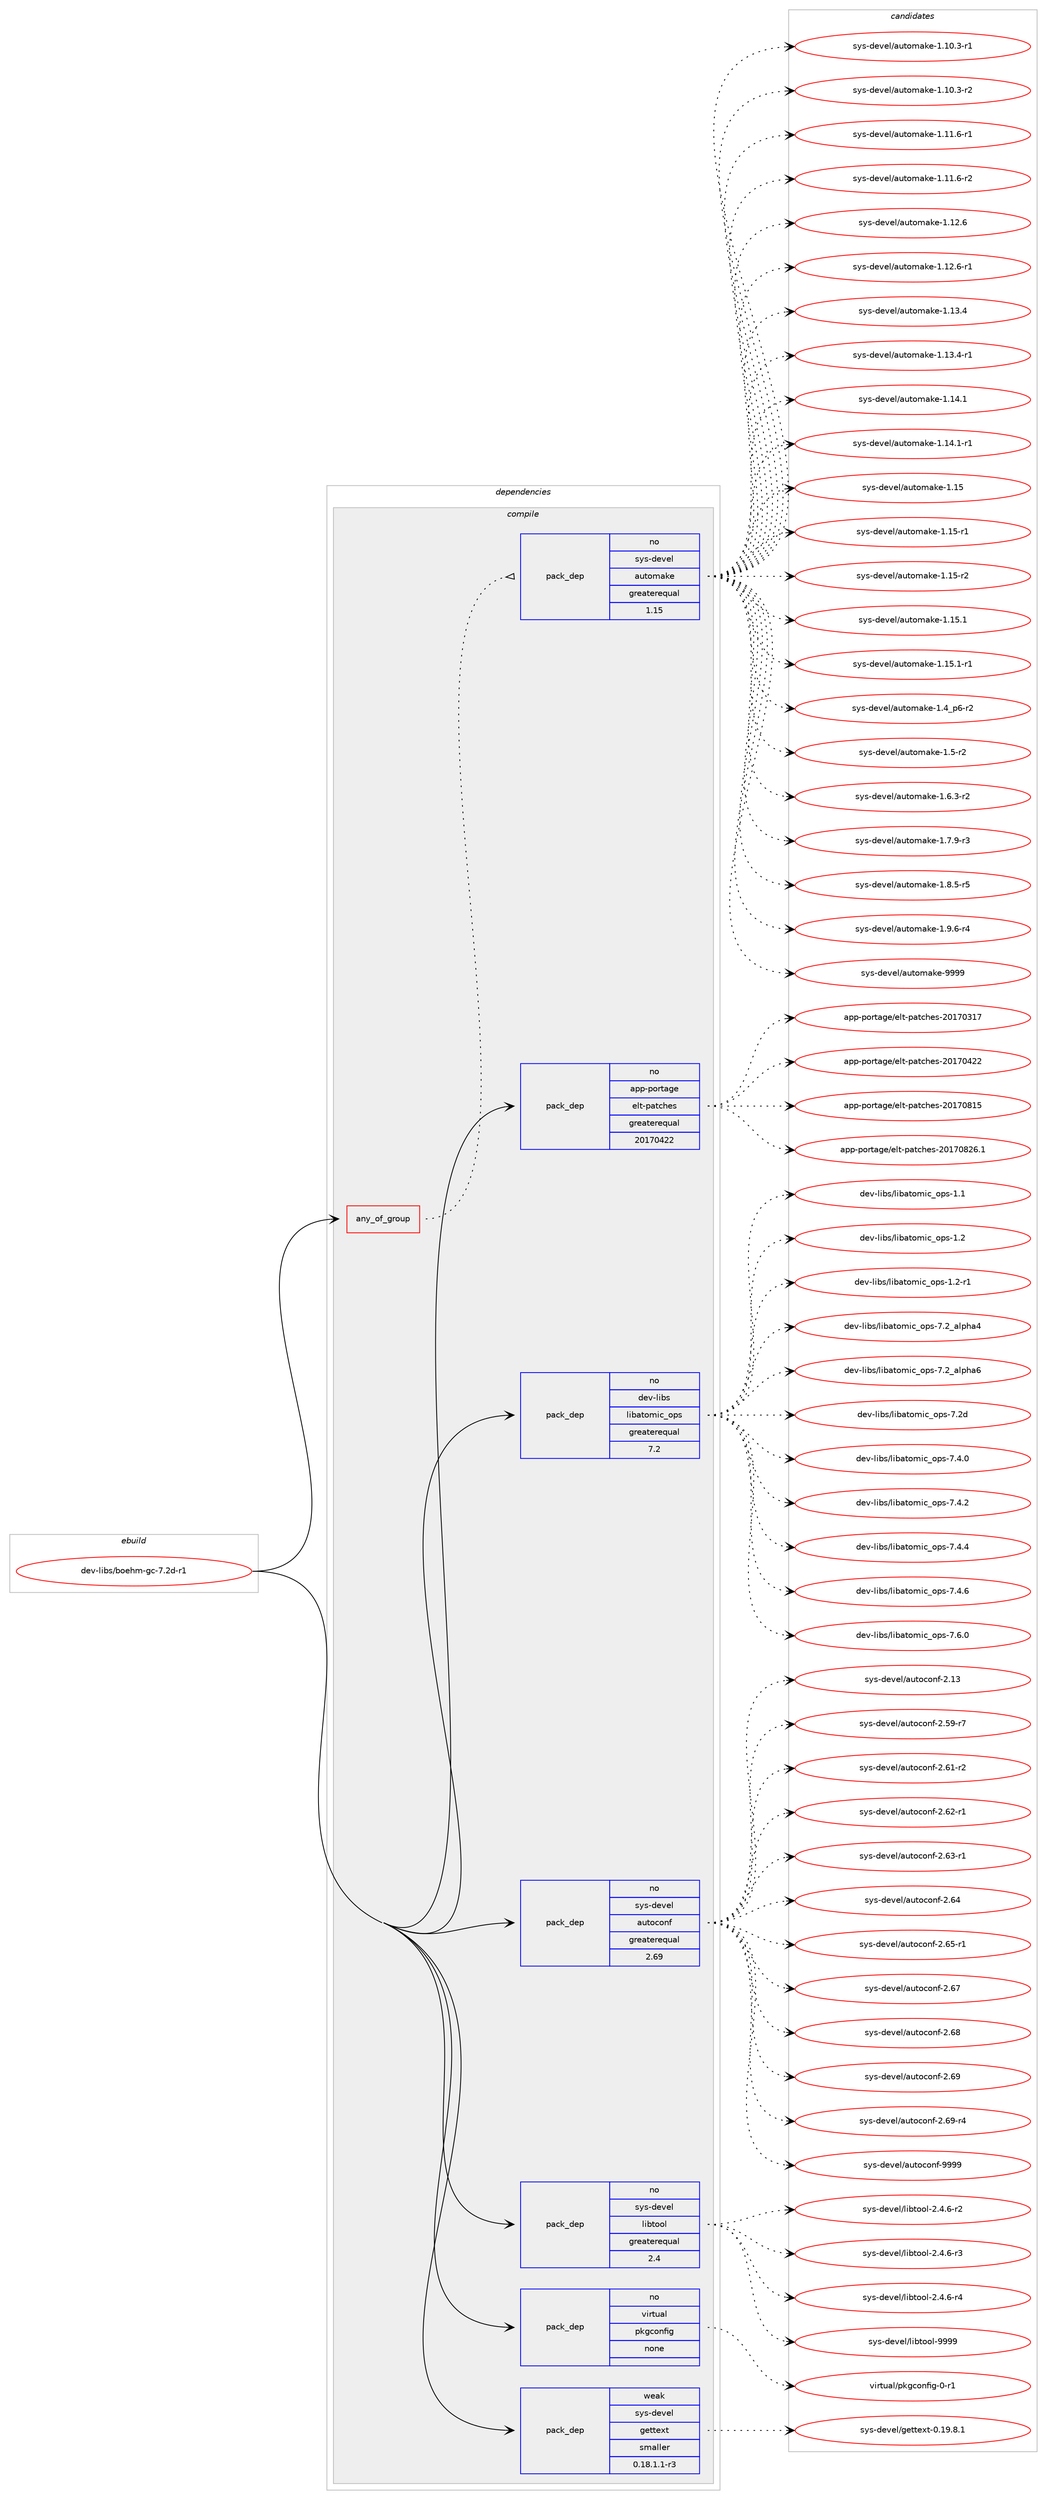 digraph prolog {

# *************
# Graph options
# *************

newrank=true;
concentrate=true;
compound=true;
graph [rankdir=LR,fontname=Helvetica,fontsize=10,ranksep=1.5];#, ranksep=2.5, nodesep=0.2];
edge  [arrowhead=vee];
node  [fontname=Helvetica,fontsize=10];

# **********
# The ebuild
# **********

subgraph cluster_leftcol {
color=gray;
rank=same;
label=<<i>ebuild</i>>;
id [label="dev-libs/boehm-gc-7.2d-r1", color=red, width=4, href="../dev-libs/boehm-gc-7.2d-r1.svg"];
}

# ****************
# The dependencies
# ****************

subgraph cluster_midcol {
color=gray;
label=<<i>dependencies</i>>;
subgraph cluster_compile {
fillcolor="#eeeeee";
style=filled;
label=<<i>compile</i>>;
subgraph any3195 {
dependency111505 [label=<<TABLE BORDER="0" CELLBORDER="1" CELLSPACING="0" CELLPADDING="4"><TR><TD CELLPADDING="10">any_of_group</TD></TR></TABLE>>, shape=none, color=red];subgraph pack84056 {
dependency111506 [label=<<TABLE BORDER="0" CELLBORDER="1" CELLSPACING="0" CELLPADDING="4" WIDTH="220"><TR><TD ROWSPAN="6" CELLPADDING="30">pack_dep</TD></TR><TR><TD WIDTH="110">no</TD></TR><TR><TD>sys-devel</TD></TR><TR><TD>automake</TD></TR><TR><TD>greaterequal</TD></TR><TR><TD>1.15</TD></TR></TABLE>>, shape=none, color=blue];
}
dependency111505:e -> dependency111506:w [weight=20,style="dotted",arrowhead="oinv"];
}
id:e -> dependency111505:w [weight=20,style="solid",arrowhead="vee"];
subgraph pack84057 {
dependency111507 [label=<<TABLE BORDER="0" CELLBORDER="1" CELLSPACING="0" CELLPADDING="4" WIDTH="220"><TR><TD ROWSPAN="6" CELLPADDING="30">pack_dep</TD></TR><TR><TD WIDTH="110">no</TD></TR><TR><TD>app-portage</TD></TR><TR><TD>elt-patches</TD></TR><TR><TD>greaterequal</TD></TR><TR><TD>20170422</TD></TR></TABLE>>, shape=none, color=blue];
}
id:e -> dependency111507:w [weight=20,style="solid",arrowhead="vee"];
subgraph pack84058 {
dependency111508 [label=<<TABLE BORDER="0" CELLBORDER="1" CELLSPACING="0" CELLPADDING="4" WIDTH="220"><TR><TD ROWSPAN="6" CELLPADDING="30">pack_dep</TD></TR><TR><TD WIDTH="110">no</TD></TR><TR><TD>dev-libs</TD></TR><TR><TD>libatomic_ops</TD></TR><TR><TD>greaterequal</TD></TR><TR><TD>7.2</TD></TR></TABLE>>, shape=none, color=blue];
}
id:e -> dependency111508:w [weight=20,style="solid",arrowhead="vee"];
subgraph pack84059 {
dependency111509 [label=<<TABLE BORDER="0" CELLBORDER="1" CELLSPACING="0" CELLPADDING="4" WIDTH="220"><TR><TD ROWSPAN="6" CELLPADDING="30">pack_dep</TD></TR><TR><TD WIDTH="110">no</TD></TR><TR><TD>sys-devel</TD></TR><TR><TD>autoconf</TD></TR><TR><TD>greaterequal</TD></TR><TR><TD>2.69</TD></TR></TABLE>>, shape=none, color=blue];
}
id:e -> dependency111509:w [weight=20,style="solid",arrowhead="vee"];
subgraph pack84060 {
dependency111510 [label=<<TABLE BORDER="0" CELLBORDER="1" CELLSPACING="0" CELLPADDING="4" WIDTH="220"><TR><TD ROWSPAN="6" CELLPADDING="30">pack_dep</TD></TR><TR><TD WIDTH="110">no</TD></TR><TR><TD>sys-devel</TD></TR><TR><TD>libtool</TD></TR><TR><TD>greaterequal</TD></TR><TR><TD>2.4</TD></TR></TABLE>>, shape=none, color=blue];
}
id:e -> dependency111510:w [weight=20,style="solid",arrowhead="vee"];
subgraph pack84061 {
dependency111511 [label=<<TABLE BORDER="0" CELLBORDER="1" CELLSPACING="0" CELLPADDING="4" WIDTH="220"><TR><TD ROWSPAN="6" CELLPADDING="30">pack_dep</TD></TR><TR><TD WIDTH="110">no</TD></TR><TR><TD>virtual</TD></TR><TR><TD>pkgconfig</TD></TR><TR><TD>none</TD></TR><TR><TD></TD></TR></TABLE>>, shape=none, color=blue];
}
id:e -> dependency111511:w [weight=20,style="solid",arrowhead="vee"];
subgraph pack84062 {
dependency111512 [label=<<TABLE BORDER="0" CELLBORDER="1" CELLSPACING="0" CELLPADDING="4" WIDTH="220"><TR><TD ROWSPAN="6" CELLPADDING="30">pack_dep</TD></TR><TR><TD WIDTH="110">weak</TD></TR><TR><TD>sys-devel</TD></TR><TR><TD>gettext</TD></TR><TR><TD>smaller</TD></TR><TR><TD>0.18.1.1-r3</TD></TR></TABLE>>, shape=none, color=blue];
}
id:e -> dependency111512:w [weight=20,style="solid",arrowhead="vee"];
}
subgraph cluster_compileandrun {
fillcolor="#eeeeee";
style=filled;
label=<<i>compile and run</i>>;
}
subgraph cluster_run {
fillcolor="#eeeeee";
style=filled;
label=<<i>run</i>>;
}
}

# **************
# The candidates
# **************

subgraph cluster_choices {
rank=same;
color=gray;
label=<<i>candidates</i>>;

subgraph choice84056 {
color=black;
nodesep=1;
choice11512111545100101118101108479711711611110997107101454946494846514511449 [label="sys-devel/automake-1.10.3-r1", color=red, width=4,href="../sys-devel/automake-1.10.3-r1.svg"];
choice11512111545100101118101108479711711611110997107101454946494846514511450 [label="sys-devel/automake-1.10.3-r2", color=red, width=4,href="../sys-devel/automake-1.10.3-r2.svg"];
choice11512111545100101118101108479711711611110997107101454946494946544511449 [label="sys-devel/automake-1.11.6-r1", color=red, width=4,href="../sys-devel/automake-1.11.6-r1.svg"];
choice11512111545100101118101108479711711611110997107101454946494946544511450 [label="sys-devel/automake-1.11.6-r2", color=red, width=4,href="../sys-devel/automake-1.11.6-r2.svg"];
choice1151211154510010111810110847971171161111099710710145494649504654 [label="sys-devel/automake-1.12.6", color=red, width=4,href="../sys-devel/automake-1.12.6.svg"];
choice11512111545100101118101108479711711611110997107101454946495046544511449 [label="sys-devel/automake-1.12.6-r1", color=red, width=4,href="../sys-devel/automake-1.12.6-r1.svg"];
choice1151211154510010111810110847971171161111099710710145494649514652 [label="sys-devel/automake-1.13.4", color=red, width=4,href="../sys-devel/automake-1.13.4.svg"];
choice11512111545100101118101108479711711611110997107101454946495146524511449 [label="sys-devel/automake-1.13.4-r1", color=red, width=4,href="../sys-devel/automake-1.13.4-r1.svg"];
choice1151211154510010111810110847971171161111099710710145494649524649 [label="sys-devel/automake-1.14.1", color=red, width=4,href="../sys-devel/automake-1.14.1.svg"];
choice11512111545100101118101108479711711611110997107101454946495246494511449 [label="sys-devel/automake-1.14.1-r1", color=red, width=4,href="../sys-devel/automake-1.14.1-r1.svg"];
choice115121115451001011181011084797117116111109971071014549464953 [label="sys-devel/automake-1.15", color=red, width=4,href="../sys-devel/automake-1.15.svg"];
choice1151211154510010111810110847971171161111099710710145494649534511449 [label="sys-devel/automake-1.15-r1", color=red, width=4,href="../sys-devel/automake-1.15-r1.svg"];
choice1151211154510010111810110847971171161111099710710145494649534511450 [label="sys-devel/automake-1.15-r2", color=red, width=4,href="../sys-devel/automake-1.15-r2.svg"];
choice1151211154510010111810110847971171161111099710710145494649534649 [label="sys-devel/automake-1.15.1", color=red, width=4,href="../sys-devel/automake-1.15.1.svg"];
choice11512111545100101118101108479711711611110997107101454946495346494511449 [label="sys-devel/automake-1.15.1-r1", color=red, width=4,href="../sys-devel/automake-1.15.1-r1.svg"];
choice115121115451001011181011084797117116111109971071014549465295112544511450 [label="sys-devel/automake-1.4_p6-r2", color=red, width=4,href="../sys-devel/automake-1.4_p6-r2.svg"];
choice11512111545100101118101108479711711611110997107101454946534511450 [label="sys-devel/automake-1.5-r2", color=red, width=4,href="../sys-devel/automake-1.5-r2.svg"];
choice115121115451001011181011084797117116111109971071014549465446514511450 [label="sys-devel/automake-1.6.3-r2", color=red, width=4,href="../sys-devel/automake-1.6.3-r2.svg"];
choice115121115451001011181011084797117116111109971071014549465546574511451 [label="sys-devel/automake-1.7.9-r3", color=red, width=4,href="../sys-devel/automake-1.7.9-r3.svg"];
choice115121115451001011181011084797117116111109971071014549465646534511453 [label="sys-devel/automake-1.8.5-r5", color=red, width=4,href="../sys-devel/automake-1.8.5-r5.svg"];
choice115121115451001011181011084797117116111109971071014549465746544511452 [label="sys-devel/automake-1.9.6-r4", color=red, width=4,href="../sys-devel/automake-1.9.6-r4.svg"];
choice115121115451001011181011084797117116111109971071014557575757 [label="sys-devel/automake-9999", color=red, width=4,href="../sys-devel/automake-9999.svg"];
dependency111506:e -> choice11512111545100101118101108479711711611110997107101454946494846514511449:w [style=dotted,weight="100"];
dependency111506:e -> choice11512111545100101118101108479711711611110997107101454946494846514511450:w [style=dotted,weight="100"];
dependency111506:e -> choice11512111545100101118101108479711711611110997107101454946494946544511449:w [style=dotted,weight="100"];
dependency111506:e -> choice11512111545100101118101108479711711611110997107101454946494946544511450:w [style=dotted,weight="100"];
dependency111506:e -> choice1151211154510010111810110847971171161111099710710145494649504654:w [style=dotted,weight="100"];
dependency111506:e -> choice11512111545100101118101108479711711611110997107101454946495046544511449:w [style=dotted,weight="100"];
dependency111506:e -> choice1151211154510010111810110847971171161111099710710145494649514652:w [style=dotted,weight="100"];
dependency111506:e -> choice11512111545100101118101108479711711611110997107101454946495146524511449:w [style=dotted,weight="100"];
dependency111506:e -> choice1151211154510010111810110847971171161111099710710145494649524649:w [style=dotted,weight="100"];
dependency111506:e -> choice11512111545100101118101108479711711611110997107101454946495246494511449:w [style=dotted,weight="100"];
dependency111506:e -> choice115121115451001011181011084797117116111109971071014549464953:w [style=dotted,weight="100"];
dependency111506:e -> choice1151211154510010111810110847971171161111099710710145494649534511449:w [style=dotted,weight="100"];
dependency111506:e -> choice1151211154510010111810110847971171161111099710710145494649534511450:w [style=dotted,weight="100"];
dependency111506:e -> choice1151211154510010111810110847971171161111099710710145494649534649:w [style=dotted,weight="100"];
dependency111506:e -> choice11512111545100101118101108479711711611110997107101454946495346494511449:w [style=dotted,weight="100"];
dependency111506:e -> choice115121115451001011181011084797117116111109971071014549465295112544511450:w [style=dotted,weight="100"];
dependency111506:e -> choice11512111545100101118101108479711711611110997107101454946534511450:w [style=dotted,weight="100"];
dependency111506:e -> choice115121115451001011181011084797117116111109971071014549465446514511450:w [style=dotted,weight="100"];
dependency111506:e -> choice115121115451001011181011084797117116111109971071014549465546574511451:w [style=dotted,weight="100"];
dependency111506:e -> choice115121115451001011181011084797117116111109971071014549465646534511453:w [style=dotted,weight="100"];
dependency111506:e -> choice115121115451001011181011084797117116111109971071014549465746544511452:w [style=dotted,weight="100"];
dependency111506:e -> choice115121115451001011181011084797117116111109971071014557575757:w [style=dotted,weight="100"];
}
subgraph choice84057 {
color=black;
nodesep=1;
choice97112112451121111141169710310147101108116451129711699104101115455048495548514955 [label="app-portage/elt-patches-20170317", color=red, width=4,href="../app-portage/elt-patches-20170317.svg"];
choice97112112451121111141169710310147101108116451129711699104101115455048495548525050 [label="app-portage/elt-patches-20170422", color=red, width=4,href="../app-portage/elt-patches-20170422.svg"];
choice97112112451121111141169710310147101108116451129711699104101115455048495548564953 [label="app-portage/elt-patches-20170815", color=red, width=4,href="../app-portage/elt-patches-20170815.svg"];
choice971121124511211111411697103101471011081164511297116991041011154550484955485650544649 [label="app-portage/elt-patches-20170826.1", color=red, width=4,href="../app-portage/elt-patches-20170826.1.svg"];
dependency111507:e -> choice97112112451121111141169710310147101108116451129711699104101115455048495548514955:w [style=dotted,weight="100"];
dependency111507:e -> choice97112112451121111141169710310147101108116451129711699104101115455048495548525050:w [style=dotted,weight="100"];
dependency111507:e -> choice97112112451121111141169710310147101108116451129711699104101115455048495548564953:w [style=dotted,weight="100"];
dependency111507:e -> choice971121124511211111411697103101471011081164511297116991041011154550484955485650544649:w [style=dotted,weight="100"];
}
subgraph choice84058 {
color=black;
nodesep=1;
choice1001011184510810598115471081059897116111109105999511111211545494649 [label="dev-libs/libatomic_ops-1.1", color=red, width=4,href="../dev-libs/libatomic_ops-1.1.svg"];
choice1001011184510810598115471081059897116111109105999511111211545494650 [label="dev-libs/libatomic_ops-1.2", color=red, width=4,href="../dev-libs/libatomic_ops-1.2.svg"];
choice10010111845108105981154710810598971161111091059995111112115454946504511449 [label="dev-libs/libatomic_ops-1.2-r1", color=red, width=4,href="../dev-libs/libatomic_ops-1.2-r1.svg"];
choice100101118451081059811547108105989711611110910599951111121154555465095971081121049752 [label="dev-libs/libatomic_ops-7.2_alpha4", color=red, width=4,href="../dev-libs/libatomic_ops-7.2_alpha4.svg"];
choice100101118451081059811547108105989711611110910599951111121154555465095971081121049754 [label="dev-libs/libatomic_ops-7.2_alpha6", color=red, width=4,href="../dev-libs/libatomic_ops-7.2_alpha6.svg"];
choice1001011184510810598115471081059897116111109105999511111211545554650100 [label="dev-libs/libatomic_ops-7.2d", color=red, width=4,href="../dev-libs/libatomic_ops-7.2d.svg"];
choice10010111845108105981154710810598971161111091059995111112115455546524648 [label="dev-libs/libatomic_ops-7.4.0", color=red, width=4,href="../dev-libs/libatomic_ops-7.4.0.svg"];
choice10010111845108105981154710810598971161111091059995111112115455546524650 [label="dev-libs/libatomic_ops-7.4.2", color=red, width=4,href="../dev-libs/libatomic_ops-7.4.2.svg"];
choice10010111845108105981154710810598971161111091059995111112115455546524652 [label="dev-libs/libatomic_ops-7.4.4", color=red, width=4,href="../dev-libs/libatomic_ops-7.4.4.svg"];
choice10010111845108105981154710810598971161111091059995111112115455546524654 [label="dev-libs/libatomic_ops-7.4.6", color=red, width=4,href="../dev-libs/libatomic_ops-7.4.6.svg"];
choice10010111845108105981154710810598971161111091059995111112115455546544648 [label="dev-libs/libatomic_ops-7.6.0", color=red, width=4,href="../dev-libs/libatomic_ops-7.6.0.svg"];
dependency111508:e -> choice1001011184510810598115471081059897116111109105999511111211545494649:w [style=dotted,weight="100"];
dependency111508:e -> choice1001011184510810598115471081059897116111109105999511111211545494650:w [style=dotted,weight="100"];
dependency111508:e -> choice10010111845108105981154710810598971161111091059995111112115454946504511449:w [style=dotted,weight="100"];
dependency111508:e -> choice100101118451081059811547108105989711611110910599951111121154555465095971081121049752:w [style=dotted,weight="100"];
dependency111508:e -> choice100101118451081059811547108105989711611110910599951111121154555465095971081121049754:w [style=dotted,weight="100"];
dependency111508:e -> choice1001011184510810598115471081059897116111109105999511111211545554650100:w [style=dotted,weight="100"];
dependency111508:e -> choice10010111845108105981154710810598971161111091059995111112115455546524648:w [style=dotted,weight="100"];
dependency111508:e -> choice10010111845108105981154710810598971161111091059995111112115455546524650:w [style=dotted,weight="100"];
dependency111508:e -> choice10010111845108105981154710810598971161111091059995111112115455546524652:w [style=dotted,weight="100"];
dependency111508:e -> choice10010111845108105981154710810598971161111091059995111112115455546524654:w [style=dotted,weight="100"];
dependency111508:e -> choice10010111845108105981154710810598971161111091059995111112115455546544648:w [style=dotted,weight="100"];
}
subgraph choice84059 {
color=black;
nodesep=1;
choice115121115451001011181011084797117116111991111101024550464951 [label="sys-devel/autoconf-2.13", color=red, width=4,href="../sys-devel/autoconf-2.13.svg"];
choice1151211154510010111810110847971171161119911111010245504653574511455 [label="sys-devel/autoconf-2.59-r7", color=red, width=4,href="../sys-devel/autoconf-2.59-r7.svg"];
choice1151211154510010111810110847971171161119911111010245504654494511450 [label="sys-devel/autoconf-2.61-r2", color=red, width=4,href="../sys-devel/autoconf-2.61-r2.svg"];
choice1151211154510010111810110847971171161119911111010245504654504511449 [label="sys-devel/autoconf-2.62-r1", color=red, width=4,href="../sys-devel/autoconf-2.62-r1.svg"];
choice1151211154510010111810110847971171161119911111010245504654514511449 [label="sys-devel/autoconf-2.63-r1", color=red, width=4,href="../sys-devel/autoconf-2.63-r1.svg"];
choice115121115451001011181011084797117116111991111101024550465452 [label="sys-devel/autoconf-2.64", color=red, width=4,href="../sys-devel/autoconf-2.64.svg"];
choice1151211154510010111810110847971171161119911111010245504654534511449 [label="sys-devel/autoconf-2.65-r1", color=red, width=4,href="../sys-devel/autoconf-2.65-r1.svg"];
choice115121115451001011181011084797117116111991111101024550465455 [label="sys-devel/autoconf-2.67", color=red, width=4,href="../sys-devel/autoconf-2.67.svg"];
choice115121115451001011181011084797117116111991111101024550465456 [label="sys-devel/autoconf-2.68", color=red, width=4,href="../sys-devel/autoconf-2.68.svg"];
choice115121115451001011181011084797117116111991111101024550465457 [label="sys-devel/autoconf-2.69", color=red, width=4,href="../sys-devel/autoconf-2.69.svg"];
choice1151211154510010111810110847971171161119911111010245504654574511452 [label="sys-devel/autoconf-2.69-r4", color=red, width=4,href="../sys-devel/autoconf-2.69-r4.svg"];
choice115121115451001011181011084797117116111991111101024557575757 [label="sys-devel/autoconf-9999", color=red, width=4,href="../sys-devel/autoconf-9999.svg"];
dependency111509:e -> choice115121115451001011181011084797117116111991111101024550464951:w [style=dotted,weight="100"];
dependency111509:e -> choice1151211154510010111810110847971171161119911111010245504653574511455:w [style=dotted,weight="100"];
dependency111509:e -> choice1151211154510010111810110847971171161119911111010245504654494511450:w [style=dotted,weight="100"];
dependency111509:e -> choice1151211154510010111810110847971171161119911111010245504654504511449:w [style=dotted,weight="100"];
dependency111509:e -> choice1151211154510010111810110847971171161119911111010245504654514511449:w [style=dotted,weight="100"];
dependency111509:e -> choice115121115451001011181011084797117116111991111101024550465452:w [style=dotted,weight="100"];
dependency111509:e -> choice1151211154510010111810110847971171161119911111010245504654534511449:w [style=dotted,weight="100"];
dependency111509:e -> choice115121115451001011181011084797117116111991111101024550465455:w [style=dotted,weight="100"];
dependency111509:e -> choice115121115451001011181011084797117116111991111101024550465456:w [style=dotted,weight="100"];
dependency111509:e -> choice115121115451001011181011084797117116111991111101024550465457:w [style=dotted,weight="100"];
dependency111509:e -> choice1151211154510010111810110847971171161119911111010245504654574511452:w [style=dotted,weight="100"];
dependency111509:e -> choice115121115451001011181011084797117116111991111101024557575757:w [style=dotted,weight="100"];
}
subgraph choice84060 {
color=black;
nodesep=1;
choice1151211154510010111810110847108105981161111111084550465246544511450 [label="sys-devel/libtool-2.4.6-r2", color=red, width=4,href="../sys-devel/libtool-2.4.6-r2.svg"];
choice1151211154510010111810110847108105981161111111084550465246544511451 [label="sys-devel/libtool-2.4.6-r3", color=red, width=4,href="../sys-devel/libtool-2.4.6-r3.svg"];
choice1151211154510010111810110847108105981161111111084550465246544511452 [label="sys-devel/libtool-2.4.6-r4", color=red, width=4,href="../sys-devel/libtool-2.4.6-r4.svg"];
choice1151211154510010111810110847108105981161111111084557575757 [label="sys-devel/libtool-9999", color=red, width=4,href="../sys-devel/libtool-9999.svg"];
dependency111510:e -> choice1151211154510010111810110847108105981161111111084550465246544511450:w [style=dotted,weight="100"];
dependency111510:e -> choice1151211154510010111810110847108105981161111111084550465246544511451:w [style=dotted,weight="100"];
dependency111510:e -> choice1151211154510010111810110847108105981161111111084550465246544511452:w [style=dotted,weight="100"];
dependency111510:e -> choice1151211154510010111810110847108105981161111111084557575757:w [style=dotted,weight="100"];
}
subgraph choice84061 {
color=black;
nodesep=1;
choice11810511411611797108471121071039911111010210510345484511449 [label="virtual/pkgconfig-0-r1", color=red, width=4,href="../virtual/pkgconfig-0-r1.svg"];
dependency111511:e -> choice11810511411611797108471121071039911111010210510345484511449:w [style=dotted,weight="100"];
}
subgraph choice84062 {
color=black;
nodesep=1;
choice1151211154510010111810110847103101116116101120116454846495746564649 [label="sys-devel/gettext-0.19.8.1", color=red, width=4,href="../sys-devel/gettext-0.19.8.1.svg"];
dependency111512:e -> choice1151211154510010111810110847103101116116101120116454846495746564649:w [style=dotted,weight="100"];
}
}

}
